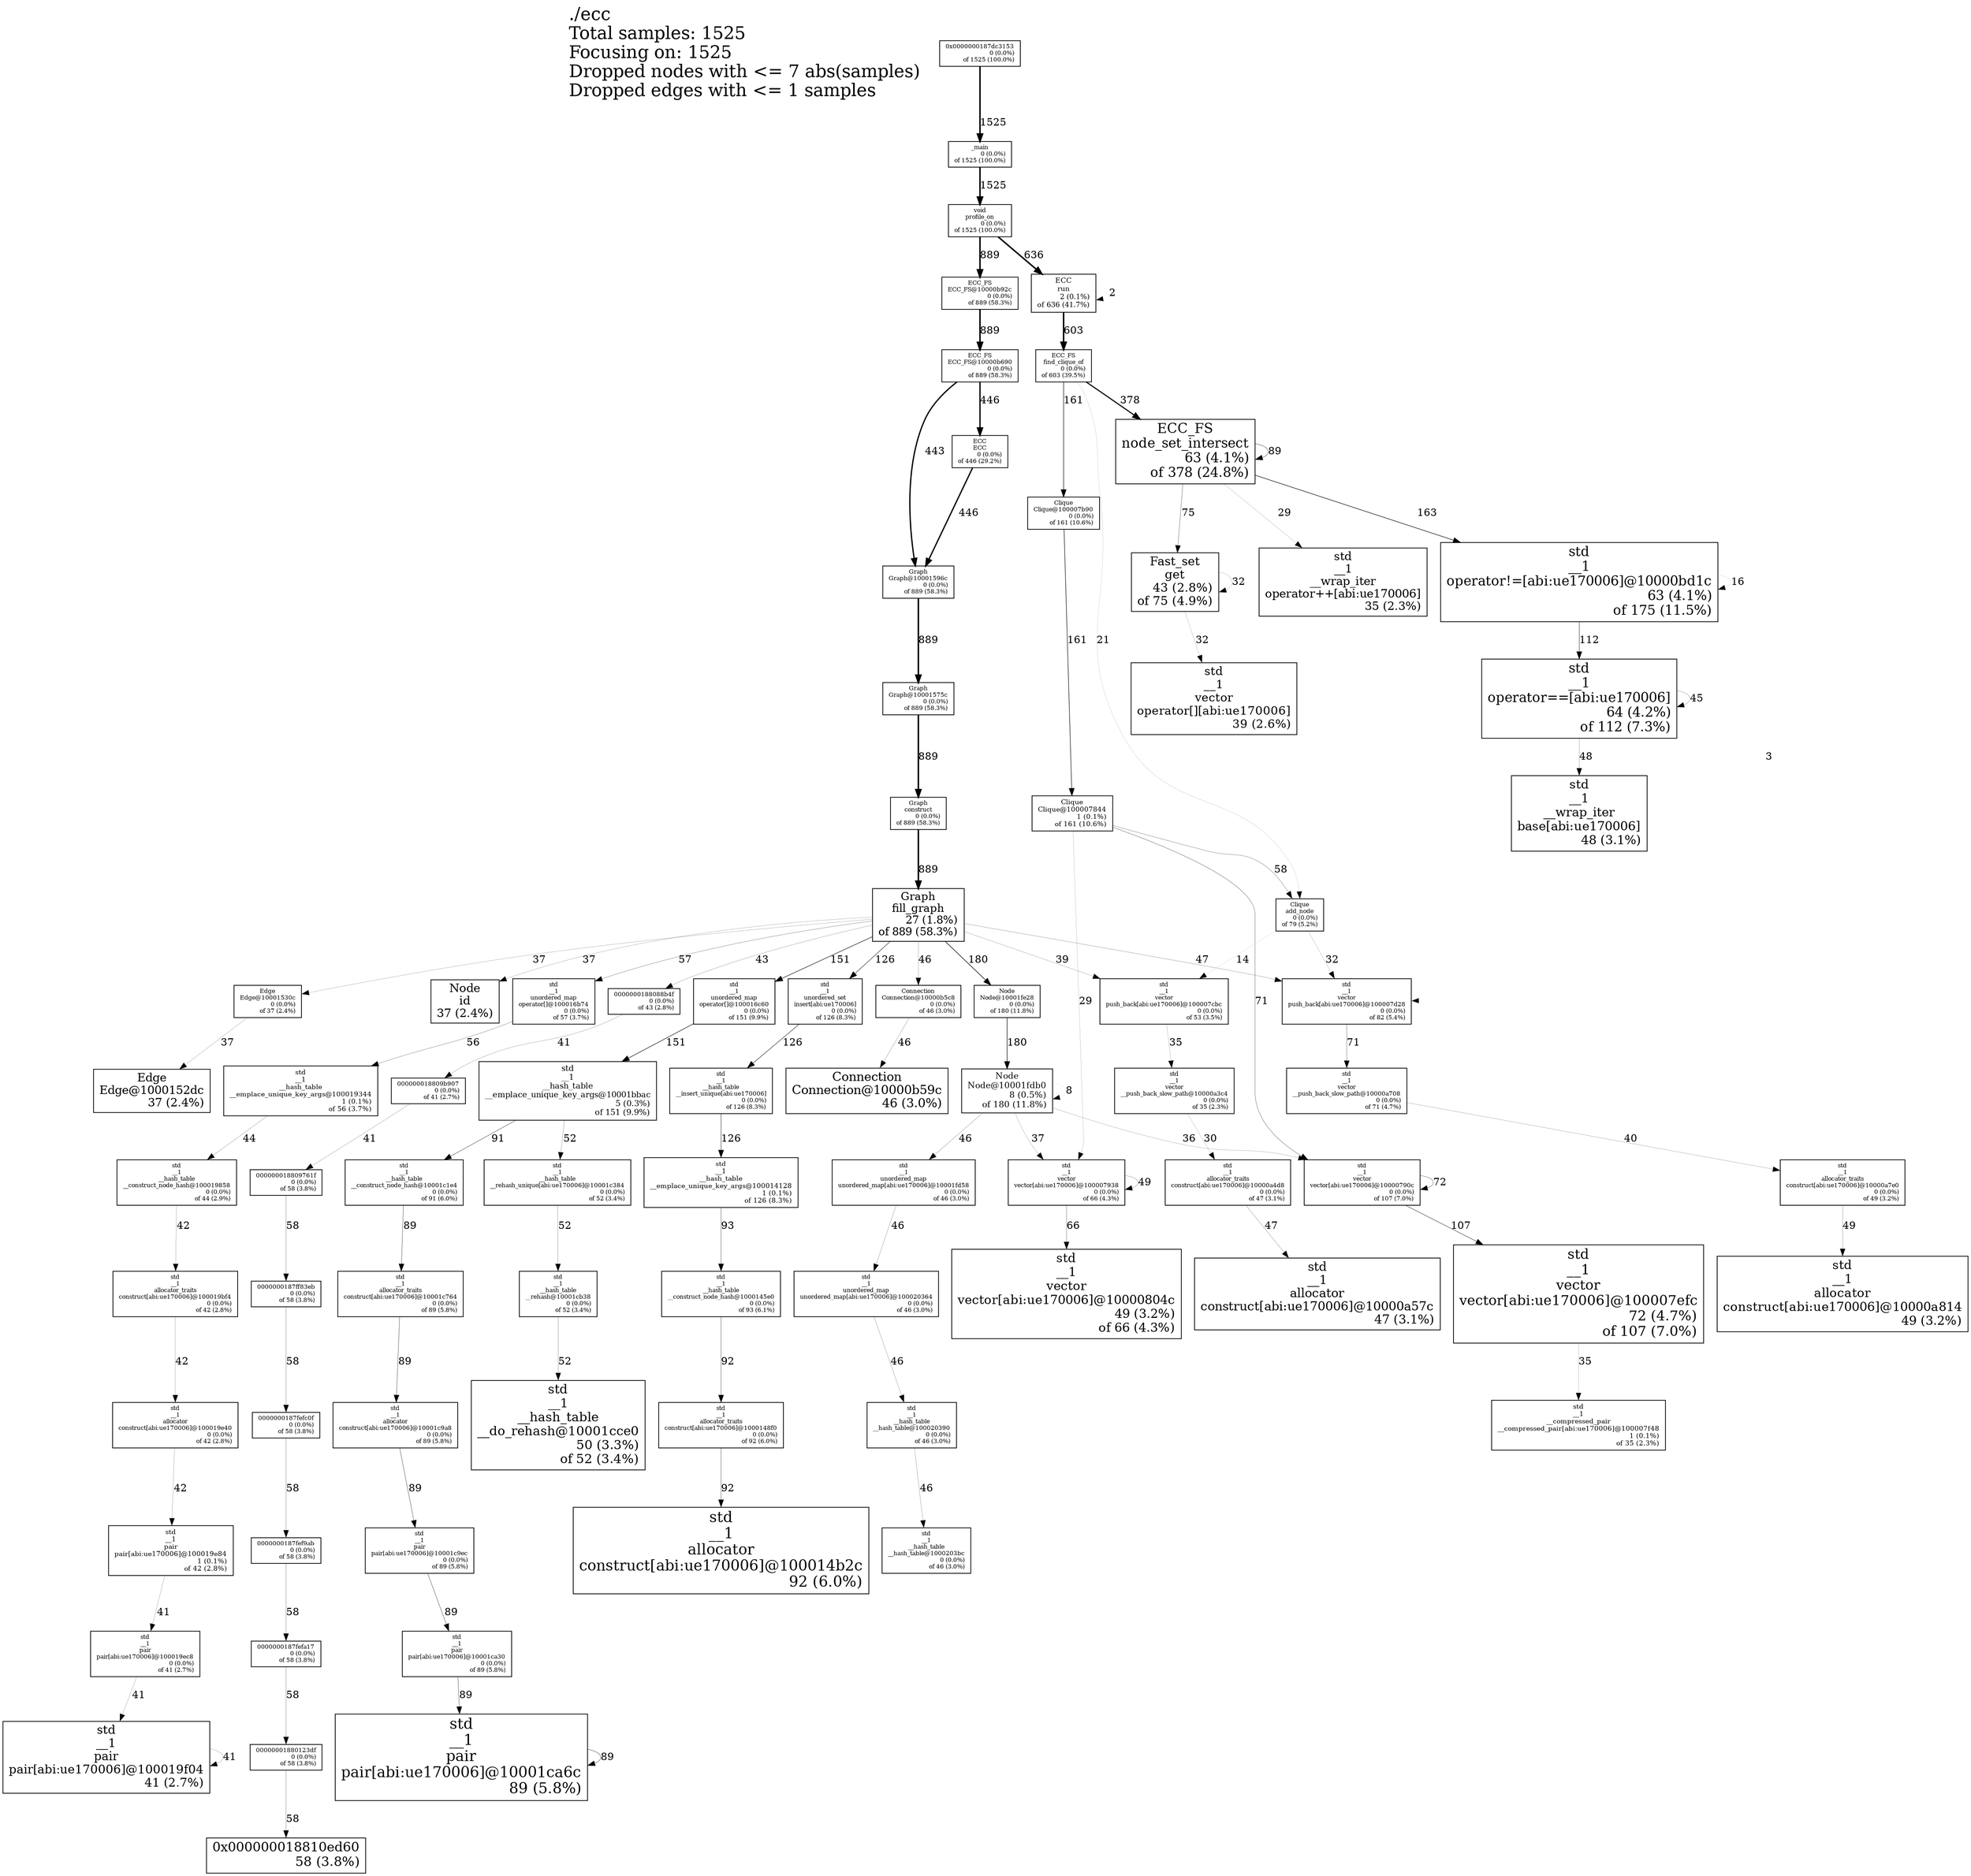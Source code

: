 digraph "./ecc; 1525 samples" {
node [width=0.375,height=0.25];
Legend [shape=box,fontsize=24,shape=plaintext,label="./ecc\lTotal samples: 1525\lFocusing on: 1525\lDropped nodes with <= 7 abs(samples)\lDropped edges with <= 1 samples\l"];
N1 [label="0x0000000187dc3153\n0 (0.0%)\rof 1525 (100.0%)\r",shape=box,fontsize=8.0];
N2 [label="_main\n0 (0.0%)\rof 1525 (100.0%)\r",shape=box,fontsize=8.0];
N3 [label="void\nprofile_on\n0 (0.0%)\rof 1525 (100.0%)\r",shape=box,fontsize=8.0];
N4 [label="ECC_FS\nECC_FS@10000b690\n0 (0.0%)\rof 889 (58.3%)\r",shape=box,fontsize=8.0];
N5 [label="ECC_FS\nECC_FS@10000b92c\n0 (0.0%)\rof 889 (58.3%)\r",shape=box,fontsize=8.0];
N6 [label="Graph\nGraph@10001575c\n0 (0.0%)\rof 889 (58.3%)\r",shape=box,fontsize=8.0];
N7 [label="Graph\nGraph@10001596c\n0 (0.0%)\rof 889 (58.3%)\r",shape=box,fontsize=8.0];
N8 [label="Graph\nconstruct\n0 (0.0%)\rof 889 (58.3%)\r",shape=box,fontsize=8.0];
N9 [label="Graph\nfill_graph\n27 (1.8%)\rof 889 (58.3%)\r",shape=box,fontsize=14.7];
N10 [label="ECC\nrun\n2 (0.1%)\rof 636 (41.7%)\r",shape=box,fontsize=9.8];
N11 [label="ECC_FS\nfind_clique_of\n0 (0.0%)\rof 603 (39.5%)\r",shape=box,fontsize=8.0];
N12 [label="ECC\nECC\n0 (0.0%)\rof 446 (29.2%)\r",shape=box,fontsize=8.0];
N13 [label="ECC_FS\nnode_set_intersect\n63 (4.1%)\rof 378 (24.8%)\r",shape=box,fontsize=18.2];
N14 [label="Node\nNode@10001fdb0\n8 (0.5%)\rof 180 (11.8%)\r",shape=box,fontsize=11.6];
N15 [label="Node\nNode@10001fe28\n0 (0.0%)\rof 180 (11.8%)\r",shape=box,fontsize=8.0];
N16 [label="std\n__1\noperator!=[abi:ue170006]@10000bd1c\n63 (4.1%)\rof 175 (11.5%)\r",shape=box,fontsize=18.2];
N17 [label="Clique\nClique@100007844\n1 (0.1%)\rof 161 (10.6%)\r",shape=box,fontsize=9.3];
N18 [label="Clique\nClique@100007b90\n0 (0.0%)\rof 161 (10.6%)\r",shape=box,fontsize=8.0];
N19 [label="std\n__1\n__hash_table\n__emplace_unique_key_args@10001bbac\n5 (0.3%)\rof 151 (9.9%)\r",shape=box,fontsize=10.9];
N20 [label="std\n__1\nunordered_map\noperator[]@100016c60\n0 (0.0%)\rof 151 (9.9%)\r",shape=box,fontsize=8.0];
N21 [label="std\n__1\n__hash_table\n__emplace_unique_key_args@100014128\n1 (0.1%)\rof 126 (8.3%)\r",shape=box,fontsize=9.3];
N22 [label="std\n__1\n__hash_table\n__insert_unique[abi:ue170006]\n0 (0.0%)\rof 126 (8.3%)\r",shape=box,fontsize=8.0];
N23 [label="std\n__1\nunordered_set\ninsert[abi:ue170006]\n0 (0.0%)\rof 126 (8.3%)\r",shape=box,fontsize=8.0];
N24 [label="std\n__1\noperator==[abi:ue170006]\n64 (4.2%)\rof 112 (7.3%)\r",shape=box,fontsize=18.2];
N25 [label="std\n__1\nvector\nvector[abi:ue170006]@10000790c\n0 (0.0%)\rof 107 (7.0%)\r",shape=box,fontsize=8.0];
N26 [label="std\n__1\nvector\nvector[abi:ue170006]@100007efc\n72 (4.7%)\rof 107 (7.0%)\r",shape=box,fontsize=18.9];
N27 [label="std\n__1\n__hash_table\n__construct_node_hash@1000145e0\n0 (0.0%)\rof 93 (6.1%)\r",shape=box,fontsize=8.0];
N28 [label="std\n__1\nallocator\nconstruct[abi:ue170006]@100014b2c\n92 (6.0%)\r",shape=box,fontsize=20.3];
N29 [label="std\n__1\nallocator_traits\nconstruct[abi:ue170006]@1000148f0\n0 (0.0%)\rof 92 (6.0%)\r",shape=box,fontsize=8.0];
N30 [label="std\n__1\n__hash_table\n__construct_node_hash@10001c1e4\n0 (0.0%)\rof 91 (6.0%)\r",shape=box,fontsize=8.0];
N31 [label="std\n__1\nallocator\nconstruct[abi:ue170006]@10001c9a8\n0 (0.0%)\rof 89 (5.8%)\r",shape=box,fontsize=8.0];
N32 [label="std\n__1\nallocator_traits\nconstruct[abi:ue170006]@10001c764\n0 (0.0%)\rof 89 (5.8%)\r",shape=box,fontsize=8.0];
N33 [label="std\n__1\npair\npair[abi:ue170006]@10001c9ec\n0 (0.0%)\rof 89 (5.8%)\r",shape=box,fontsize=8.0];
N34 [label="std\n__1\npair\npair[abi:ue170006]@10001ca30\n0 (0.0%)\rof 89 (5.8%)\r",shape=box,fontsize=8.0];
N35 [label="std\n__1\npair\npair[abi:ue170006]@10001ca6c\n89 (5.8%)\r",shape=box,fontsize=20.1];
N36 [label="std\n__1\nvector\npush_back[abi:ue170006]@100007d28\n0 (0.0%)\rof 82 (5.4%)\r",shape=box,fontsize=8.0];
N37 [label="Clique\nadd_node\n0 (0.0%)\rof 79 (5.2%)\r",shape=box,fontsize=8.0];
N38 [label="Fast_set\nget\n43 (2.8%)\rof 75 (4.9%)\r",shape=box,fontsize=16.4];
N39 [label="std\n__1\nvector\n__push_back_slow_path@10000a708\n0 (0.0%)\rof 71 (4.7%)\r",shape=box,fontsize=8.0];
N40 [label="std\n__1\nvector\nvector[abi:ue170006]@100007938\n0 (0.0%)\rof 66 (4.3%)\r",shape=box,fontsize=8.0];
N41 [label="std\n__1\nvector\nvector[abi:ue170006]@10000804c\n49 (3.2%)\rof 66 (4.3%)\r",shape=box,fontsize=17.0];
N42 [label="0000000187fef9ab\n0 (0.0%)\rof 58 (3.8%)\r",shape=box,fontsize=8.0];
N43 [label="0000000187fefa17\n0 (0.0%)\rof 58 (3.8%)\r",shape=box,fontsize=8.0];
N44 [label="0000000187fefc0f\n0 (0.0%)\rof 58 (3.8%)\r",shape=box,fontsize=8.0];
N45 [label="0000000187ff83eb\n0 (0.0%)\rof 58 (3.8%)\r",shape=box,fontsize=8.0];
N46 [label="00000001880123df\n0 (0.0%)\rof 58 (3.8%)\r",shape=box,fontsize=8.0];
N47 [label="000000018809761f\n0 (0.0%)\rof 58 (3.8%)\r",shape=box,fontsize=8.0];
N48 [label="0x000000018810ed60\n58 (3.8%)\r",shape=box,fontsize=17.8];
N49 [label="std\n__1\nunordered_map\noperator[]@100016b74\n0 (0.0%)\rof 57 (3.7%)\r",shape=box,fontsize=8.0];
N50 [label="std\n__1\n__hash_table\n__emplace_unique_key_args@100019344\n1 (0.1%)\rof 56 (3.7%)\r",shape=box,fontsize=9.3];
N51 [label="std\n__1\nvector\npush_back[abi:ue170006]@100007cbc\n0 (0.0%)\rof 53 (3.5%)\r",shape=box,fontsize=8.0];
N52 [label="std\n__1\n__hash_table\n__do_rehash@10001cce0\n50 (3.3%)\rof 52 (3.4%)\r",shape=box,fontsize=17.1];
N53 [label="std\n__1\n__hash_table\n__rehash@10001cb38\n0 (0.0%)\rof 52 (3.4%)\r",shape=box,fontsize=8.0];
N54 [label="std\n__1\n__hash_table\n__rehash_unique[abi:ue170006]@10001c384\n0 (0.0%)\rof 52 (3.4%)\r",shape=box,fontsize=8.0];
N55 [label="std\n__1\nallocator\nconstruct[abi:ue170006]@10000a814\n49 (3.2%)\r",shape=box,fontsize=17.0];
N56 [label="std\n__1\nallocator_traits\nconstruct[abi:ue170006]@10000a7e0\n0 (0.0%)\rof 49 (3.2%)\r",shape=box,fontsize=8.0];
N57 [label="std\n__1\n__wrap_iter\nbase[abi:ue170006]\n48 (3.1%)\r",shape=box,fontsize=16.9];
N58 [label="std\n__1\nallocator\nconstruct[abi:ue170006]@10000a57c\n47 (3.1%)\r",shape=box,fontsize=16.8];
N59 [label="std\n__1\nallocator_traits\nconstruct[abi:ue170006]@10000a4d8\n0 (0.0%)\rof 47 (3.1%)\r",shape=box,fontsize=8.0];
N60 [label="Connection\nConnection@10000b59c\n46 (3.0%)\r",shape=box,fontsize=16.7];
N61 [label="Connection\nConnection@10000b5c8\n0 (0.0%)\rof 46 (3.0%)\r",shape=box,fontsize=8.0];
N62 [label="std\n__1\n__hash_table\n__hash_table@100020390\n0 (0.0%)\rof 46 (3.0%)\r",shape=box,fontsize=8.0];
N63 [label="std\n__1\n__hash_table\n__hash_table@1000203bc\n0 (0.0%)\rof 46 (3.0%)\r",shape=box,fontsize=8.0];
N64 [label="std\n__1\nunordered_map\nunordered_map[abi:ue170006]@10001fd58\n0 (0.0%)\rof 46 (3.0%)\r",shape=box,fontsize=8.0];
N65 [label="std\n__1\nunordered_map\nunordered_map[abi:ue170006]@100020364\n0 (0.0%)\rof 46 (3.0%)\r",shape=box,fontsize=8.0];
N66 [label="std\n__1\n__hash_table\n__construct_node_hash@100019858\n0 (0.0%)\rof 44 (2.9%)\r",shape=box,fontsize=8.0];
N67 [label="0000000188088b4f\n0 (0.0%)\rof 43 (2.8%)\r",shape=box,fontsize=8.0];
N68 [label="std\n__1\nallocator\nconstruct[abi:ue170006]@100019e40\n0 (0.0%)\rof 42 (2.8%)\r",shape=box,fontsize=8.0];
N69 [label="std\n__1\nallocator_traits\nconstruct[abi:ue170006]@100019bf4\n0 (0.0%)\rof 42 (2.8%)\r",shape=box,fontsize=8.0];
N70 [label="std\n__1\npair\npair[abi:ue170006]@100019e84\n1 (0.1%)\rof 42 (2.8%)\r",shape=box,fontsize=9.3];
N71 [label="000000018809b907\n0 (0.0%)\rof 41 (2.7%)\r",shape=box,fontsize=8.0];
N72 [label="std\n__1\npair\npair[abi:ue170006]@100019ec8\n0 (0.0%)\rof 41 (2.7%)\r",shape=box,fontsize=8.0];
N73 [label="std\n__1\npair\npair[abi:ue170006]@100019f04\n41 (2.7%)\r",shape=box,fontsize=16.2];
N74 [label="std\n__1\nvector\noperator[][abi:ue170006]\n39 (2.6%)\r",shape=box,fontsize=16.0];
N75 [label="Edge\nEdge@1000152dc\n37 (2.4%)\r",shape=box,fontsize=15.8];
N76 [label="Edge\nEdge@10001530c\n0 (0.0%)\rof 37 (2.4%)\r",shape=box,fontsize=8.0];
N77 [label="Node\nid\n37 (2.4%)\r",shape=box,fontsize=15.8];
N78 [label="std\n__1\n__compressed_pair\n__compressed_pair[abi:ue170006]@100007f48\n1 (0.1%)\rof 35 (2.3%)\r",shape=box,fontsize=9.3];
N79 [label="std\n__1\n__wrap_iter\noperator++[abi:ue170006]\n35 (2.3%)\r",shape=box,fontsize=15.6];
N80 [label="std\n__1\nvector\n__push_back_slow_path@10000a3c4\n0 (0.0%)\rof 35 (2.3%)\r",shape=box,fontsize=8.0];
N1 -> N2 [label=1525, weight=169, style="setlinewidth(2.000000)"];
N2 -> N3 [label=1525, weight=169, style="setlinewidth(2.000000)"];
N3 -> N5 [label=889, weight=115, style="setlinewidth(2.000000)"];
N6 -> N8 [label=889, weight=115, style="setlinewidth(2.000000)"];
N5 -> N4 [label=889, weight=115, style="setlinewidth(2.000000)"];
N7 -> N6 [label=889, weight=115, style="setlinewidth(2.000000)"];
N8 -> N9 [label=889, weight=115, style="setlinewidth(2.000000)"];
N3 -> N10 [label=636, weight=91, style="setlinewidth(2.000000)"];
N10 -> N11 [label=603, weight=88, style="setlinewidth(2.000000)"];
N12 -> N7 [label=446, weight=71, style="setlinewidth(1.754754)"];
N4 -> N12 [label=446, weight=71, style="setlinewidth(1.754754)"];
N4 -> N7 [label=443, weight=71, style="setlinewidth(1.742951)"];
N11 -> N13 [label=378, weight=63, style="setlinewidth(1.487213)"];
N15 -> N14 [label=180, weight=37, style="setlinewidth(0.708197)"];
N9 -> N15 [label=180, weight=37, style="setlinewidth(0.708197)"];
N13 -> N16 [label=163, weight=35, style="setlinewidth(0.641311)"];
N18 -> N17 [label=161, weight=35, style="setlinewidth(0.633443)"];
N11 -> N18 [label=161, weight=35, style="setlinewidth(0.633443)"];
N20 -> N19 [label=151, weight=33, style="setlinewidth(0.594098)"];
N9 -> N20 [label=151, weight=33, style="setlinewidth(0.594098)"];
N22 -> N21 [label=126, weight=29, style="setlinewidth(0.495738)"];
N9 -> N23 [label=126, weight=29, style="setlinewidth(0.495738)"];
N23 -> N22 [label=126, weight=29, style="setlinewidth(0.495738)"];
N16 -> N24 [label=112, weight=27, style="setlinewidth(0.440656)"];
N25 -> N26 [label=107, weight=26, style="setlinewidth(0.420984)"];
N21 -> N27 [label=93, weight=23, style="setlinewidth(0.365902)"];
N27 -> N29 [label=92, weight=23, style="setlinewidth(0.361967)"];
N29 -> N28 [label=92, weight=23, style="setlinewidth(0.361967)"];
N19 -> N30 [label=91, weight=23, style="setlinewidth(0.358033)"];
N30 -> N32 [label=89, weight=23, style="setlinewidth(0.350164)"];
N32 -> N31 [label=89, weight=23, style="setlinewidth(0.350164)"];
N13 -> N13 [label=89, weight=23, style="setlinewidth(0.350164)"];
N31 -> N33 [label=89, weight=23, style="setlinewidth(0.350164)"];
N35 -> N35 [label=89, weight=23, style="setlinewidth(0.350164)"];
N33 -> N34 [label=89, weight=23, style="setlinewidth(0.350164)"];
N34 -> N35 [label=89, weight=23, style="setlinewidth(0.350164)"];
N13 -> N38 [label=75, weight=20, style="setlinewidth(0.295082)"];
N25 -> N25 [label=72, weight=19, style="setlinewidth(0.283279)"];
N36 -> N39 [label=71, weight=19, style="setlinewidth(0.279344)"];
N17 -> N25 [label=71, weight=19, style="setlinewidth(0.279344)"];
N40 -> N41 [label=66, weight=18, style="setlinewidth(0.259672)"];
N45 -> N44 [label=58, weight=17, style="setlinewidth(0.228197)"];
N44 -> N42 [label=58, weight=17, style="setlinewidth(0.228197)"];
N43 -> N46 [label=58, weight=17, style="setlinewidth(0.228197)"];
N46 -> N48 [label=58, weight=17, style="setlinewidth(0.228197)"];
N47 -> N45 [label=58, weight=17, style="setlinewidth(0.228197)"];
N17 -> N37 [label=58, weight=17, style="setlinewidth(0.228197)"];
N42 -> N43 [label=58, weight=17, style="setlinewidth(0.228197)"];
N9 -> N49 [label=57, weight=16, style="setlinewidth(0.224262)"];
N49 -> N50 [label=56, weight=16, style="setlinewidth(0.220328)"];
N19 -> N54 [label=52, weight=15, style="setlinewidth(0.204590)"];
N54 -> N53 [label=52, weight=15, style="setlinewidth(0.204590)"];
N53 -> N52 [label=52, weight=15, style="setlinewidth(0.204590)"];
N56 -> N55 [label=49, weight=15, style="setlinewidth(0.192787)"];
N40 -> N40 [label=49, weight=15, style="setlinewidth(0.192787)"];
N24 -> N57 [label=48, weight=15, style="setlinewidth(0.188852)"];
N9 -> N36 [label=47, weight=14, style="setlinewidth(0.184918)"];
N59 -> N58 [label=47, weight=14, style="setlinewidth(0.184918)"];
N65 -> N62 [label=46, weight=14, style="setlinewidth(0.180984)"];
N14 -> N64 [label=46, weight=14, style="setlinewidth(0.180984)"];
N64 -> N65 [label=46, weight=14, style="setlinewidth(0.180984)"];
N9 -> N61 [label=46, weight=14, style="setlinewidth(0.180984)"];
N62 -> N63 [label=46, weight=14, style="setlinewidth(0.180984)"];
N61 -> N60 [label=46, weight=14, style="setlinewidth(0.180984)"];
N24 -> N24 [label=45, weight=14, style="setlinewidth(0.177049)"];
N50 -> N66 [label=44, weight=14, style="setlinewidth(0.173115)"];
N9 -> N67 [label=43, weight=13, style="setlinewidth(0.169180)"];
N68 -> N70 [label=42, weight=13, style="setlinewidth(0.165246)"];
N66 -> N69 [label=42, weight=13, style="setlinewidth(0.165246)"];
N69 -> N68 [label=42, weight=13, style="setlinewidth(0.165246)"];
N72 -> N73 [label=41, weight=13, style="setlinewidth(0.161311)"];
N73 -> N73 [label=41, weight=13, style="setlinewidth(0.161311)"];
N70 -> N72 [label=41, weight=13, style="setlinewidth(0.161311)"];
N67 -> N71 [label=41, weight=13, style="setlinewidth(0.161311)"];
N71 -> N47 [label=41, weight=13, style="setlinewidth(0.161311)"];
N39 -> N56 [label=40, weight=13, style="setlinewidth(0.157377)"];
N9 -> N51 [label=39, weight=12, style="setlinewidth(0.153443)"];
N76 -> N75 [label=37, weight=12, style="setlinewidth(0.145574)"];
N9 -> N76 [label=37, weight=12, style="setlinewidth(0.145574)"];
N14 -> N40 [label=37, weight=12, style="setlinewidth(0.145574)"];
N9 -> N77 [label=37, weight=12, style="setlinewidth(0.145574)"];
N14 -> N25 [label=36, weight=12, style="setlinewidth(0.141639)"];
N51 -> N80 [label=35, weight=12, style="setlinewidth(0.137705)"];
N26 -> N78 [label=35, weight=12, style="setlinewidth(0.137705)"];
N38 -> N38 [label=32, weight=11, style="setlinewidth(0.125902)"];
N38 -> N74 [label=32, weight=11, style="setlinewidth(0.125902)"];
N37 -> N36 [label=32, weight=11, style="setlinewidth(0.125902)"];
N80 -> N59 [label=30, weight=10, style="setlinewidth(0.118033)"];
N13 -> N79 [label=29, weight=10, style="setlinewidth(0.114098)"];
N17 -> N40 [label=29, weight=10, style="setlinewidth(0.114098)"];
N11 -> N37 [label=21, weight=8, style="setlinewidth(0.082623)"];
N16 -> N16 [label=16, weight=6, style="setlinewidth(0.062951)"];
N37 -> N51 [label=14, weight=6, style="setlinewidth(0.055082)"];
N14 -> N14 [label=8, weight=4, style="setlinewidth(0.031475)"];
N13 -> N36 [label=3, weight=2, style="setlinewidth(0.011803)"];
N10 -> N10 [label=2, weight=1, style="setlinewidth(0.007869)"];
}
